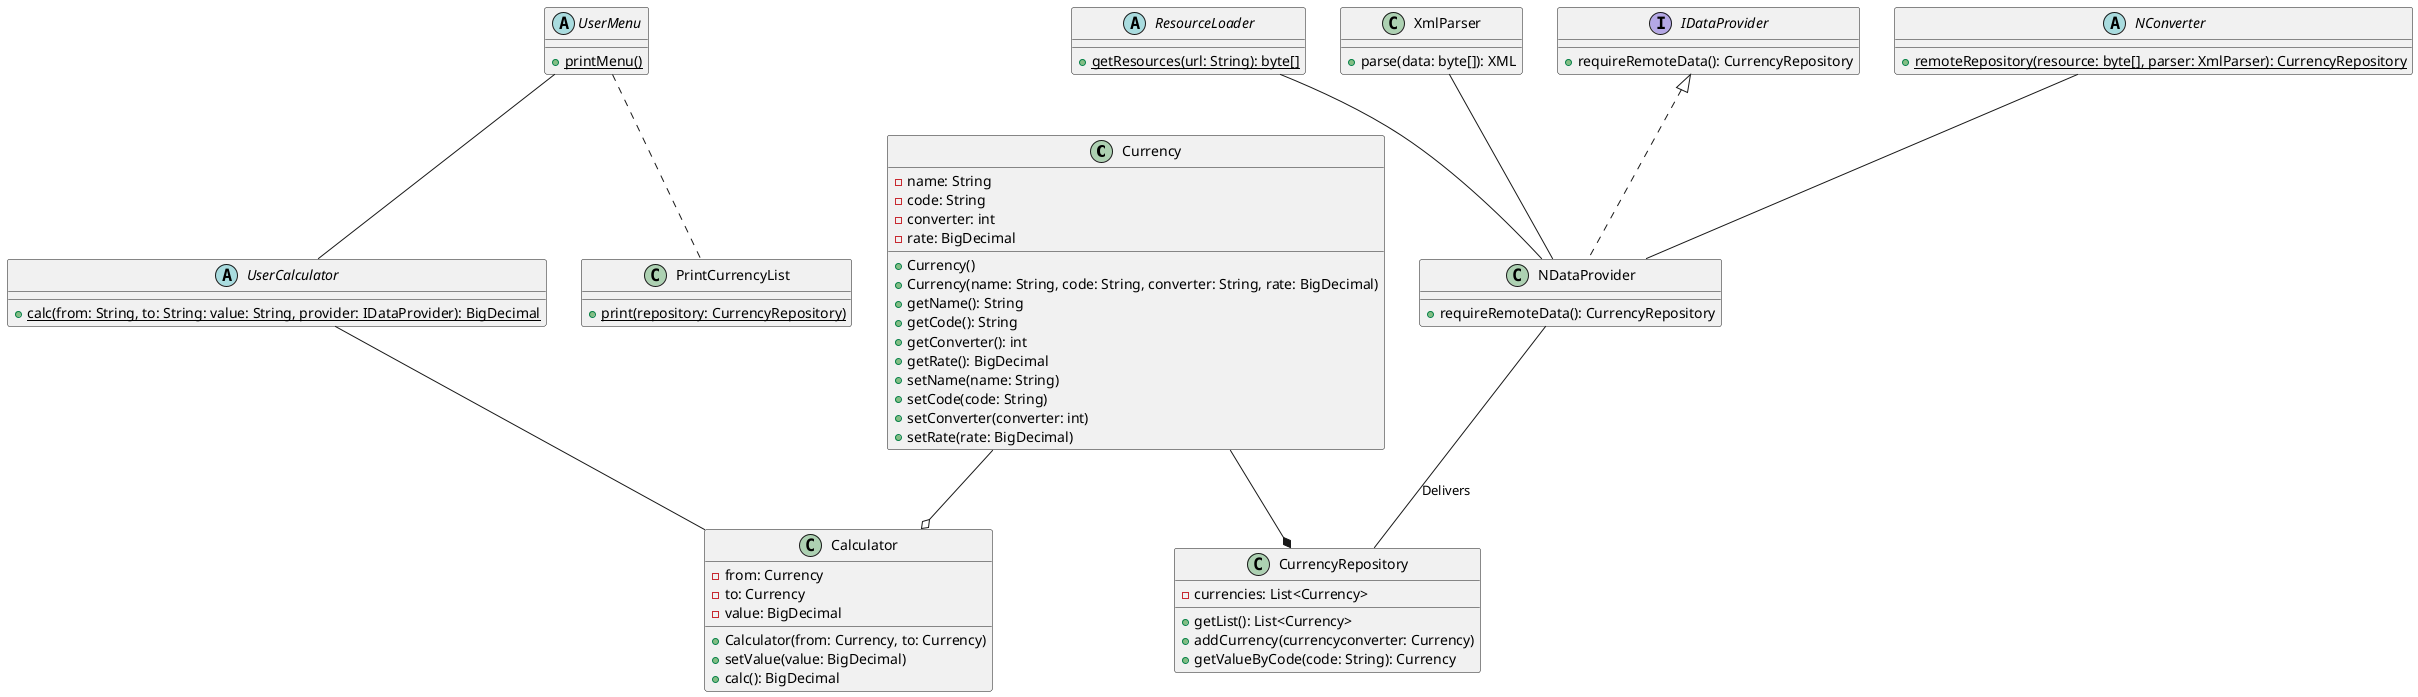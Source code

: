 @startuml

class Currency {
    - name: String
    - code: String
    - converter: int
    - rate: BigDecimal

    + Currency()
    + Currency(name: String, code: String, converter: String, rate: BigDecimal)
    + getName(): String
    + getCode(): String
    + getConverter(): int
    + getRate(): BigDecimal
    + setName(name: String)
    + setCode(code: String)
    + setConverter(converter: int)
    + setRate(rate: BigDecimal)
}

class Calculator {
    - from: Currency
    - to: Currency
    - value: BigDecimal

    + Calculator(from: Currency, to: Currency)
    + setValue(value: BigDecimal)
    + calc(): BigDecimal
}

class CurrencyRepository {
    - currencies: List<Currency>

    + getList(): List<Currency>
    + addCurrency(currencyconverter: Currency)
    + getValueByCode(code: String): Currency
}

interface IDataProvider {
    + requireRemoteData(): CurrencyRepository
}

abstract class NConverter {
    + {static} remoteRepository(resource: byte[], parser: XmlParser): CurrencyRepository
}

class NDataProvider implements IDataProvider {
    + requireRemoteData(): CurrencyRepository
}

class PrintCurrencyList {
    + {static} print(repository: CurrencyRepository)
}

abstract class ResourceLoader {
    + {static} getResources(url: String): byte[]
}

abstract class UserCalculator {
    + {static} calc(from: String, to: String: value: String, provider: IDataProvider): BigDecimal
}

abstract class UserMenu {
 + {static} printMenu()
}

class XmlParser {
 + parse(data: byte[]): XML
}

Currency --o Calculator
ResourceLoader -- NDataProvider
XmlParser -- NDataProvider
NConverter -- NDataProvider
NDataProvider -- CurrencyRepository: Delivers
Currency --* CurrencyRepository
UserMenu -- UserCalculator
UserCalculator -- Calculator
UserMenu .. PrintCurrencyList

@enduml

